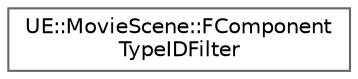 digraph "Graphical Class Hierarchy"
{
 // INTERACTIVE_SVG=YES
 // LATEX_PDF_SIZE
  bgcolor="transparent";
  edge [fontname=Helvetica,fontsize=10,labelfontname=Helvetica,labelfontsize=10];
  node [fontname=Helvetica,fontsize=10,shape=box,height=0.2,width=0.4];
  rankdir="LR";
  Node0 [id="Node000000",label="UE::MovieScene::FComponent\lTypeIDFilter",height=0.2,width=0.4,color="grey40", fillcolor="white", style="filled",URL="$d9/d93/structUE_1_1MovieScene_1_1FComponentTypeIDFilter.html",tooltip=" "];
}
